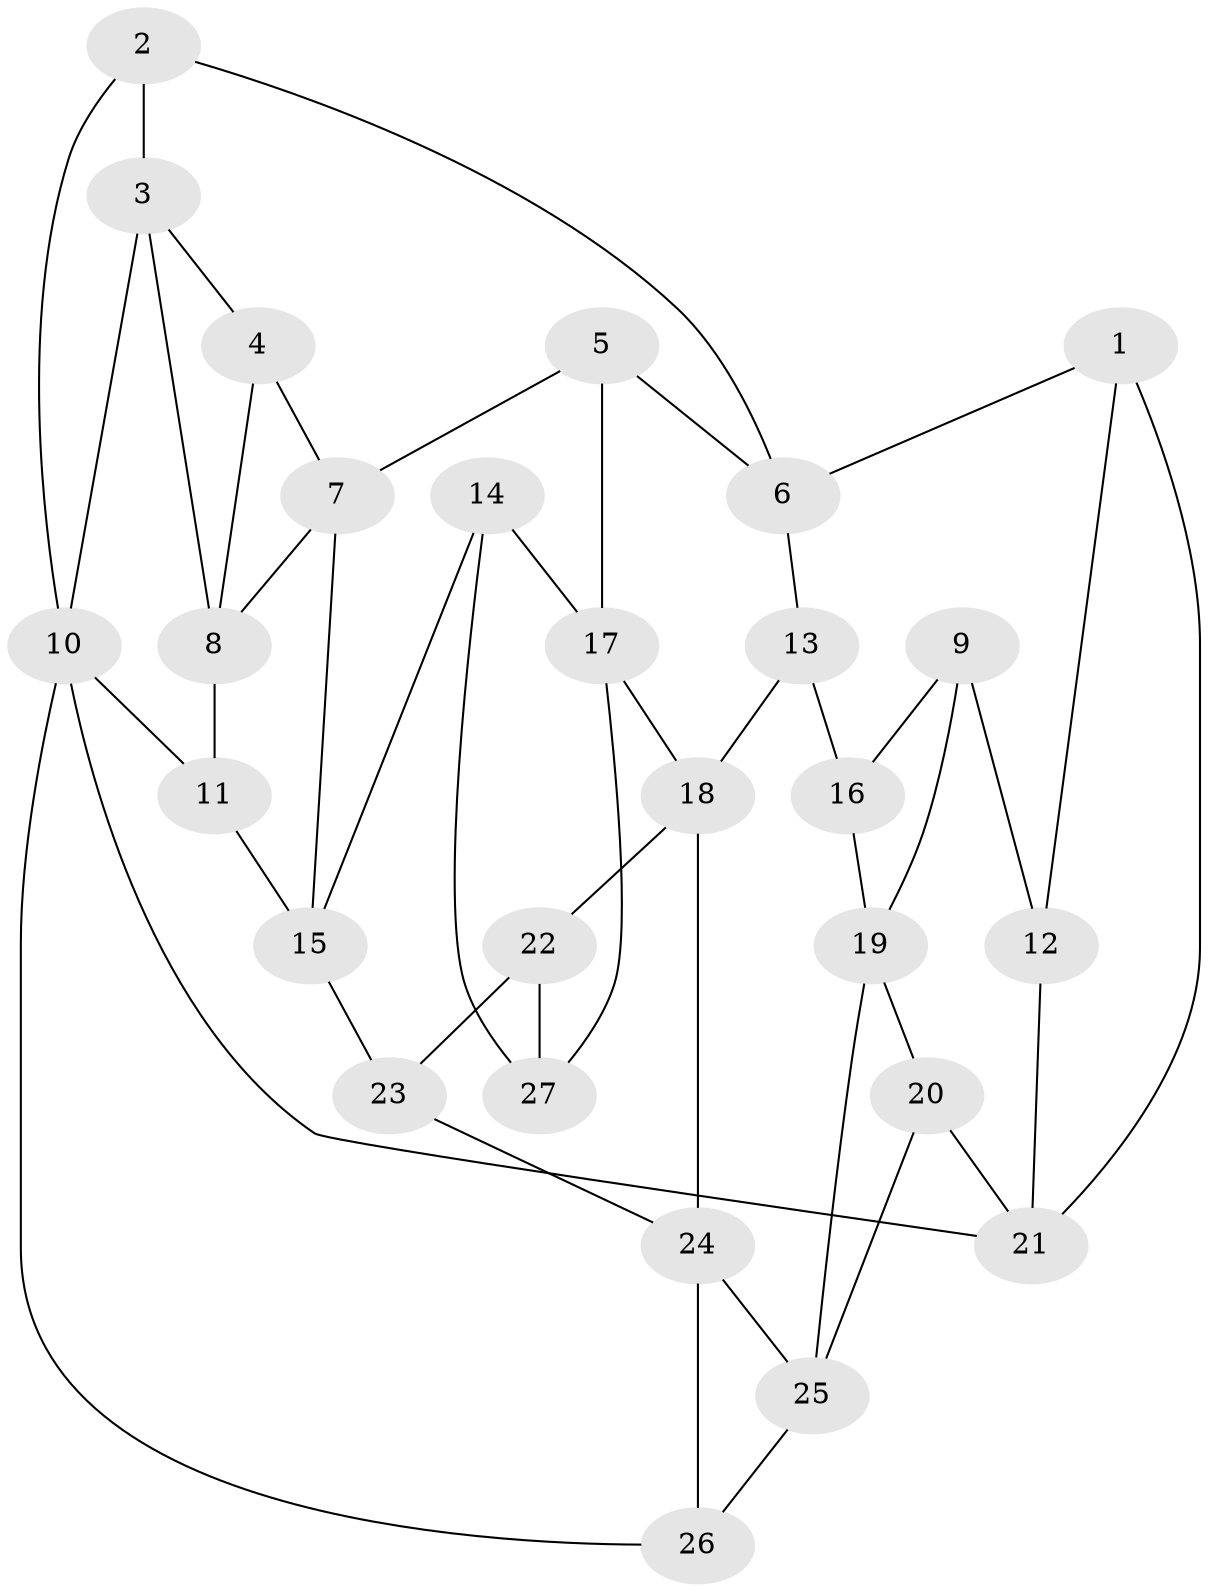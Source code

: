 // original degree distribution, {3: 0.037037037037037035, 4: 0.25925925925925924, 6: 0.2222222222222222, 5: 0.48148148148148145}
// Generated by graph-tools (version 1.1) at 2025/03/03/09/25 03:03:22]
// undirected, 27 vertices, 47 edges
graph export_dot {
graph [start="1"]
  node [color=gray90,style=filled];
  1;
  2;
  3;
  4;
  5;
  6;
  7;
  8;
  9;
  10;
  11;
  12;
  13;
  14;
  15;
  16;
  17;
  18;
  19;
  20;
  21;
  22;
  23;
  24;
  25;
  26;
  27;
  1 -- 6 [weight=1.0];
  1 -- 12 [weight=1.0];
  1 -- 21 [weight=1.0];
  2 -- 3 [weight=1.0];
  2 -- 6 [weight=1.0];
  2 -- 10 [weight=1.0];
  3 -- 4 [weight=1.0];
  3 -- 8 [weight=1.0];
  3 -- 10 [weight=1.0];
  4 -- 7 [weight=1.0];
  4 -- 8 [weight=1.0];
  5 -- 6 [weight=1.0];
  5 -- 7 [weight=1.0];
  5 -- 17 [weight=1.0];
  6 -- 13 [weight=1.0];
  7 -- 8 [weight=1.0];
  7 -- 15 [weight=1.0];
  8 -- 11 [weight=1.0];
  9 -- 12 [weight=1.0];
  9 -- 16 [weight=1.0];
  9 -- 19 [weight=1.0];
  10 -- 11 [weight=1.0];
  10 -- 21 [weight=2.0];
  10 -- 26 [weight=1.0];
  11 -- 15 [weight=1.0];
  12 -- 21 [weight=2.0];
  13 -- 16 [weight=2.0];
  13 -- 18 [weight=1.0];
  14 -- 15 [weight=1.0];
  14 -- 17 [weight=1.0];
  14 -- 27 [weight=1.0];
  15 -- 23 [weight=1.0];
  16 -- 19 [weight=1.0];
  17 -- 18 [weight=1.0];
  17 -- 27 [weight=1.0];
  18 -- 22 [weight=1.0];
  18 -- 24 [weight=1.0];
  19 -- 20 [weight=1.0];
  19 -- 25 [weight=1.0];
  20 -- 21 [weight=1.0];
  20 -- 25 [weight=1.0];
  22 -- 23 [weight=1.0];
  22 -- 27 [weight=2.0];
  23 -- 24 [weight=1.0];
  24 -- 25 [weight=1.0];
  24 -- 26 [weight=1.0];
  25 -- 26 [weight=1.0];
}
